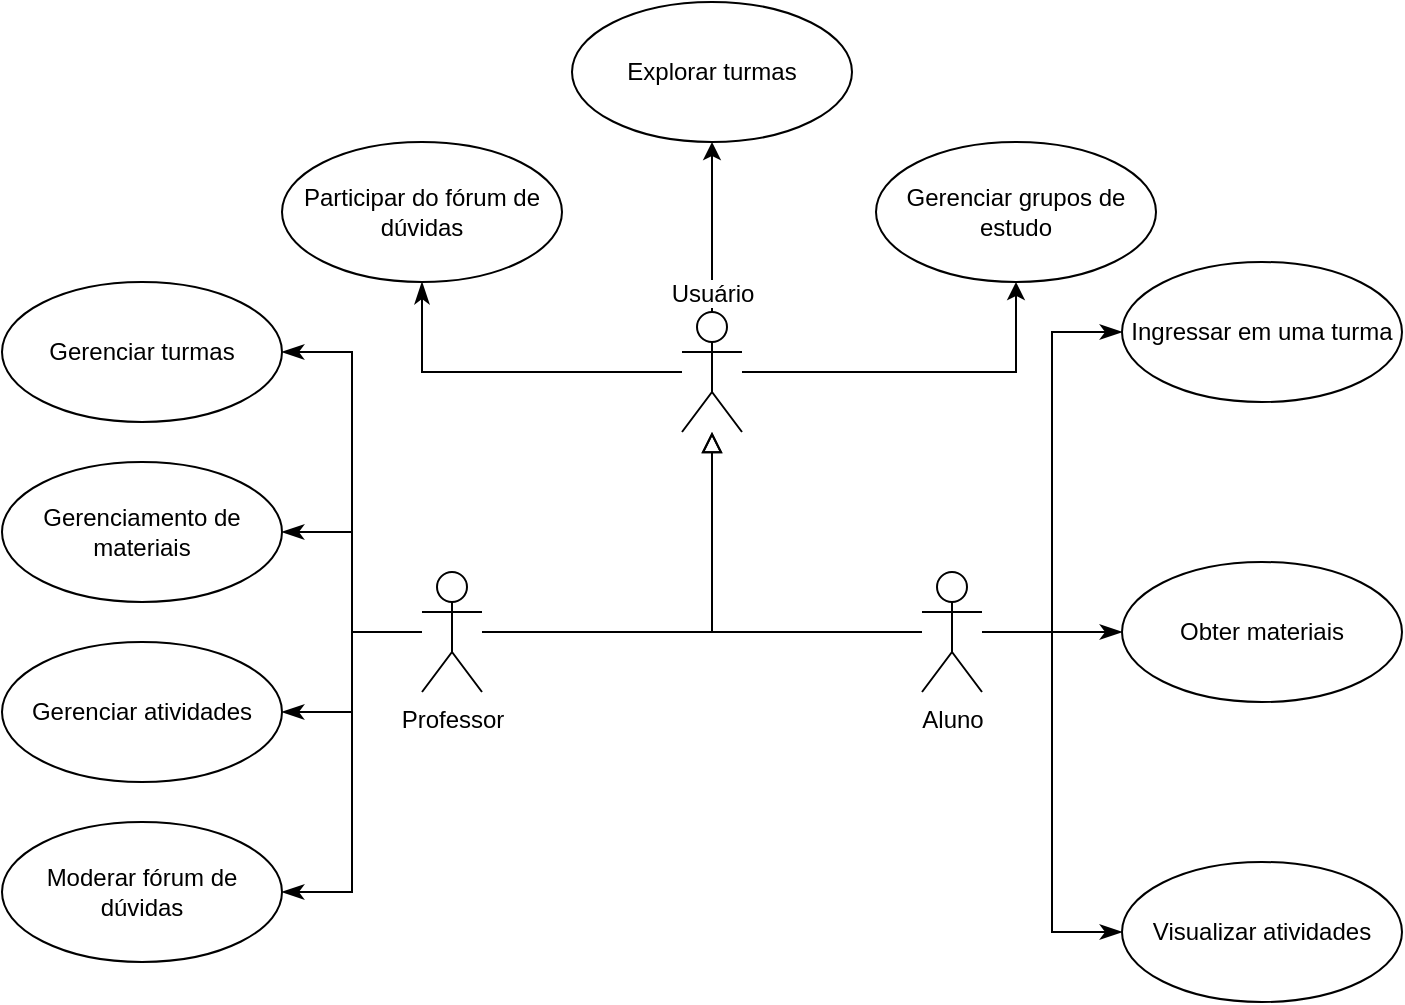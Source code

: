<mxfile version="12.1.9" type="device" pages="1"><diagram id="MJbdEi4slqsdHfV6qu6K" name="Page-1"><mxGraphModel dx="1088" dy="575" grid="1" gridSize="10" guides="1" tooltips="1" connect="1" arrows="1" fold="1" page="1" pageScale="1" pageWidth="827" pageHeight="1169" math="0" shadow="0"><root><mxCell id="0"/><mxCell id="1" parent="0"/><mxCell id="KAtqXxufavpfgJQGvJFl-6" style="edgeStyle=orthogonalEdgeStyle;rounded=0;orthogonalLoop=1;jettySize=auto;html=1;endArrow=block;endFill=0;startSize=6;endSize=8;" parent="1" source="KAtqXxufavpfgJQGvJFl-1" target="KAtqXxufavpfgJQGvJFl-3" edge="1"><mxGeometry relative="1" as="geometry"><mxPoint x="453" y="245" as="targetPoint"/></mxGeometry></mxCell><mxCell id="KAtqXxufavpfgJQGvJFl-17" style="edgeStyle=orthogonalEdgeStyle;rounded=0;orthogonalLoop=1;jettySize=auto;html=1;entryX=1;entryY=0.5;entryDx=0;entryDy=0;startSize=6;endArrow=classicThin;endFill=1;endSize=8;" parent="1" source="KAtqXxufavpfgJQGvJFl-1" target="KAtqXxufavpfgJQGvJFl-14" edge="1"><mxGeometry relative="1" as="geometry"/></mxCell><mxCell id="KAtqXxufavpfgJQGvJFl-18" style="edgeStyle=orthogonalEdgeStyle;rounded=0;orthogonalLoop=1;jettySize=auto;html=1;entryX=1;entryY=0.5;entryDx=0;entryDy=0;startSize=6;endArrow=classicThin;endFill=1;endSize=8;" parent="1" source="KAtqXxufavpfgJQGvJFl-1" target="KAtqXxufavpfgJQGvJFl-10" edge="1"><mxGeometry relative="1" as="geometry"/></mxCell><mxCell id="KAtqXxufavpfgJQGvJFl-20" style="edgeStyle=orthogonalEdgeStyle;rounded=0;orthogonalLoop=1;jettySize=auto;html=1;entryX=1;entryY=0.5;entryDx=0;entryDy=0;startSize=6;endArrow=classicThin;endFill=1;endSize=8;" parent="1" source="KAtqXxufavpfgJQGvJFl-1" target="KAtqXxufavpfgJQGvJFl-19" edge="1"><mxGeometry relative="1" as="geometry"/></mxCell><mxCell id="KAtqXxufavpfgJQGvJFl-30" style="edgeStyle=orthogonalEdgeStyle;rounded=0;orthogonalLoop=1;jettySize=auto;html=1;entryX=1;entryY=0.5;entryDx=0;entryDy=0;startSize=6;endArrow=classicThin;endFill=1;endSize=8;" parent="1" source="KAtqXxufavpfgJQGvJFl-1" target="KAtqXxufavpfgJQGvJFl-29" edge="1"><mxGeometry relative="1" as="geometry"/></mxCell><mxCell id="KAtqXxufavpfgJQGvJFl-1" value="Professor" style="shape=umlActor;verticalLabelPosition=bottom;labelBackgroundColor=#ffffff;verticalAlign=top;html=1;" parent="1" vertex="1"><mxGeometry x="273" y="295" width="30" height="60" as="geometry"/></mxCell><mxCell id="KAtqXxufavpfgJQGvJFl-9" style="edgeStyle=orthogonalEdgeStyle;rounded=0;orthogonalLoop=1;jettySize=auto;html=1;startSize=6;endArrow=block;endFill=0;endSize=8;" parent="1" source="KAtqXxufavpfgJQGvJFl-2" target="KAtqXxufavpfgJQGvJFl-3" edge="1"><mxGeometry relative="1" as="geometry"/></mxCell><mxCell id="KAtqXxufavpfgJQGvJFl-24" style="edgeStyle=orthogonalEdgeStyle;rounded=0;orthogonalLoop=1;jettySize=auto;html=1;entryX=0;entryY=0.5;entryDx=0;entryDy=0;startSize=6;endArrow=classicThin;endFill=1;endSize=8;" parent="1" source="KAtqXxufavpfgJQGvJFl-2" target="KAtqXxufavpfgJQGvJFl-23" edge="1"><mxGeometry relative="1" as="geometry"/></mxCell><mxCell id="KAtqXxufavpfgJQGvJFl-26" style="edgeStyle=orthogonalEdgeStyle;rounded=0;orthogonalLoop=1;jettySize=auto;html=1;entryX=0;entryY=0.5;entryDx=0;entryDy=0;startSize=6;endArrow=classicThin;endFill=1;endSize=8;" parent="1" source="KAtqXxufavpfgJQGvJFl-2" target="KAtqXxufavpfgJQGvJFl-25" edge="1"><mxGeometry relative="1" as="geometry"/></mxCell><mxCell id="KAtqXxufavpfgJQGvJFl-28" style="edgeStyle=orthogonalEdgeStyle;rounded=0;orthogonalLoop=1;jettySize=auto;html=1;entryX=0;entryY=0.5;entryDx=0;entryDy=0;startSize=6;endArrow=classicThin;endFill=1;endSize=8;" parent="1" source="KAtqXxufavpfgJQGvJFl-2" target="KAtqXxufavpfgJQGvJFl-27" edge="1"><mxGeometry relative="1" as="geometry"/></mxCell><mxCell id="KAtqXxufavpfgJQGvJFl-2" value="Aluno" style="shape=umlActor;verticalLabelPosition=bottom;labelBackgroundColor=#ffffff;verticalAlign=top;html=1;" parent="1" vertex="1"><mxGeometry x="523" y="295" width="30" height="60" as="geometry"/></mxCell><mxCell id="KAtqXxufavpfgJQGvJFl-5" style="edgeStyle=orthogonalEdgeStyle;rounded=0;orthogonalLoop=1;jettySize=auto;html=1;" parent="1" source="KAtqXxufavpfgJQGvJFl-3" target="KAtqXxufavpfgJQGvJFl-4" edge="1"><mxGeometry relative="1" as="geometry"/></mxCell><mxCell id="KAtqXxufavpfgJQGvJFl-22" style="edgeStyle=orthogonalEdgeStyle;rounded=0;orthogonalLoop=1;jettySize=auto;html=1;entryX=0.5;entryY=1;entryDx=0;entryDy=0;startSize=6;endArrow=classicThin;endFill=1;endSize=8;" parent="1" source="KAtqXxufavpfgJQGvJFl-3" target="KAtqXxufavpfgJQGvJFl-21" edge="1"><mxGeometry relative="1" as="geometry"/></mxCell><mxCell id="zLxuXeKJnP7usdFCA9Zm-2" style="edgeStyle=orthogonalEdgeStyle;rounded=0;orthogonalLoop=1;jettySize=auto;html=1;entryX=0.5;entryY=1;entryDx=0;entryDy=0;" edge="1" parent="1" source="KAtqXxufavpfgJQGvJFl-3" target="zLxuXeKJnP7usdFCA9Zm-1"><mxGeometry relative="1" as="geometry"/></mxCell><mxCell id="KAtqXxufavpfgJQGvJFl-3" value="Usuário" style="shape=umlActor;verticalLabelPosition=top;labelBackgroundColor=#ffffff;verticalAlign=bottom;html=1;labelPosition=center;align=center;" parent="1" vertex="1"><mxGeometry x="403" y="165" width="30" height="60" as="geometry"/></mxCell><mxCell id="KAtqXxufavpfgJQGvJFl-4" value="Gerenciar grupos de estudo" style="ellipse;whiteSpace=wrap;html=1;" parent="1" vertex="1"><mxGeometry x="500" y="80" width="140" height="70" as="geometry"/></mxCell><mxCell id="KAtqXxufavpfgJQGvJFl-10" value="Gerenciar turmas" style="ellipse;whiteSpace=wrap;html=1;" parent="1" vertex="1"><mxGeometry x="63" y="150" width="140" height="70" as="geometry"/></mxCell><mxCell id="KAtqXxufavpfgJQGvJFl-14" value="Gerenciar atividades" style="ellipse;whiteSpace=wrap;html=1;" parent="1" vertex="1"><mxGeometry x="63" y="330" width="140" height="70" as="geometry"/></mxCell><mxCell id="KAtqXxufavpfgJQGvJFl-19" value="Gerenciamento de materiais" style="ellipse;whiteSpace=wrap;html=1;" parent="1" vertex="1"><mxGeometry x="63" y="240" width="140" height="70" as="geometry"/></mxCell><mxCell id="KAtqXxufavpfgJQGvJFl-21" value="Participar do fórum de dúvidas" style="ellipse;whiteSpace=wrap;html=1;" parent="1" vertex="1"><mxGeometry x="203" y="80" width="140" height="70" as="geometry"/></mxCell><mxCell id="KAtqXxufavpfgJQGvJFl-23" value="Obter materiais" style="ellipse;whiteSpace=wrap;html=1;" parent="1" vertex="1"><mxGeometry x="623" y="290" width="140" height="70" as="geometry"/></mxCell><mxCell id="KAtqXxufavpfgJQGvJFl-25" value="Ingressar em uma turma" style="ellipse;whiteSpace=wrap;html=1;" parent="1" vertex="1"><mxGeometry x="623" y="140" width="140" height="70" as="geometry"/></mxCell><mxCell id="KAtqXxufavpfgJQGvJFl-27" value="Visualizar atividades" style="ellipse;whiteSpace=wrap;html=1;" parent="1" vertex="1"><mxGeometry x="623" y="440" width="140" height="70" as="geometry"/></mxCell><mxCell id="KAtqXxufavpfgJQGvJFl-29" value="Moderar fórum de dúvidas" style="ellipse;whiteSpace=wrap;html=1;" parent="1" vertex="1"><mxGeometry x="63" y="420" width="140" height="70" as="geometry"/></mxCell><mxCell id="zLxuXeKJnP7usdFCA9Zm-1" value="Explorar turmas" style="ellipse;whiteSpace=wrap;html=1;" vertex="1" parent="1"><mxGeometry x="348" y="10" width="140" height="70" as="geometry"/></mxCell></root></mxGraphModel></diagram></mxfile>